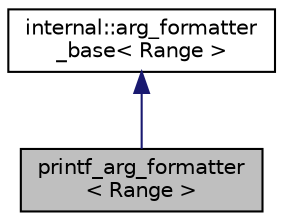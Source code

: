 digraph "printf_arg_formatter&lt; Range &gt;"
{
  edge [fontname="Helvetica",fontsize="10",labelfontname="Helvetica",labelfontsize="10"];
  node [fontname="Helvetica",fontsize="10",shape=record];
  Node2 [label="printf_arg_formatter\l\< Range \>",height=0.2,width=0.4,color="black", fillcolor="grey75", style="filled", fontcolor="black"];
  Node3 -> Node2 [dir="back",color="midnightblue",fontsize="10",style="solid"];
  Node3 [label="internal::arg_formatter\l_base\< Range \>",height=0.2,width=0.4,color="black", fillcolor="white", style="filled",URL="$classinternal_1_1arg__formatter__base.html"];
}
